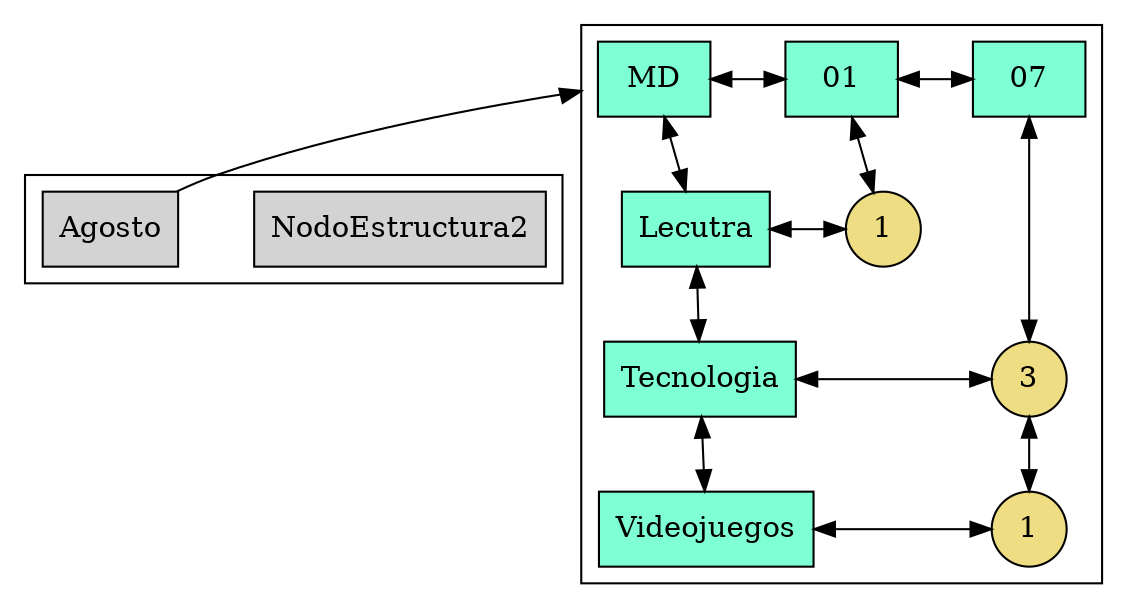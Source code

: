 digraph {
rankdir = BT;
compound=true
nodesep = 0.5
node [shape=rectangle style=filled];
subgraph cluster0{
    rankdir=UD
    NodoEstructura2
    nodoMes [label="Agosto"]
}

subgraph cluster1{
{ rank=same; nodoMD; nodo01;}
 { rank=same; nodo01; nodo07;}
 { rank=same; nodoTecnologia; nodo07Tecnologia;}
 { rank=same; nodoVideojuegos; nodo07Videojuegos;}
 { rank=same; nodoLecutra; nodo01Lecutra;}
 nodoMD [label="MD" fillcolor=aquamarine]
nodo01 [label="01" fillcolor=aquamarine]
nodoMD->nodo01 [dir=both]
nodo07 [label="07" fillcolor=aquamarine]
nodo01->nodo07 [dir=both]
nodoLecutra [label="Lecutra" fillcolor=aquamarine]
nodoLecutra->nodoMD [dir=both]
nodoTecnologia [label="Tecnologia" fillcolor=aquamarine]
nodoTecnologia->nodoLecutra [dir=both]
nodoVideojuegos [label="Videojuegos" fillcolor=aquamarine]
nodoVideojuegos->nodoTecnologia [dir=both]
nodo07Tecnologia [label="3" shape=circle fillcolor=lightgoldenrod]
nodo07Tecnologia->nodo07 [dir=both]
nodoTecnologia->nodo07Tecnologia [constraint=false; dir=both]
nodo07Videojuegos [label="1" shape=circle fillcolor=lightgoldenrod]
nodo07Videojuegos->nodo07Tecnologia [dir=both]
nodoVideojuegos->nodo07Videojuegos [constraint=false; dir=both]
nodo01Lecutra [label="1" shape=circle fillcolor=lightgoldenrod]
nodo01Lecutra->nodo01 [dir=both]
nodoLecutra->nodo01Lecutra [constraint=false; dir=both]
{ rank=same; nodoMD; nodo01; nodo07; }
}

nodoMes->nodoMD [lhead=cluster1];
 }